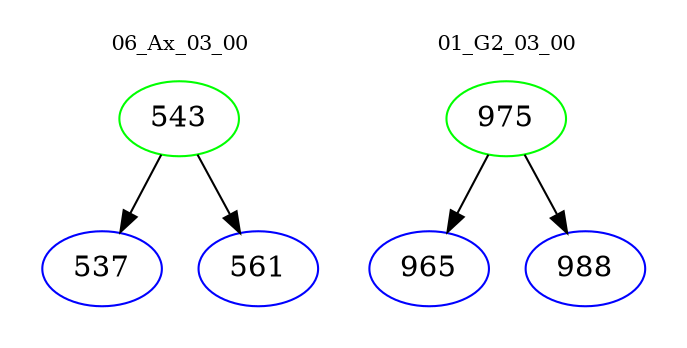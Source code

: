 digraph{
subgraph cluster_0 {
color = white
label = "06_Ax_03_00";
fontsize=10;
T0_543 [label="543", color="green"]
T0_543 -> T0_537 [color="black"]
T0_537 [label="537", color="blue"]
T0_543 -> T0_561 [color="black"]
T0_561 [label="561", color="blue"]
}
subgraph cluster_1 {
color = white
label = "01_G2_03_00";
fontsize=10;
T1_975 [label="975", color="green"]
T1_975 -> T1_965 [color="black"]
T1_965 [label="965", color="blue"]
T1_975 -> T1_988 [color="black"]
T1_988 [label="988", color="blue"]
}
}
